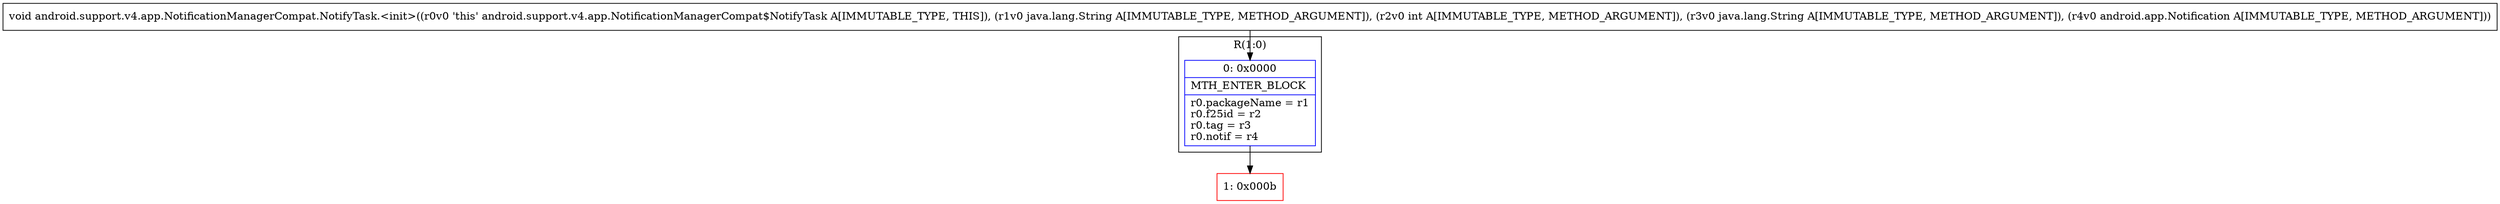 digraph "CFG forandroid.support.v4.app.NotificationManagerCompat.NotifyTask.\<init\>(Ljava\/lang\/String;ILjava\/lang\/String;Landroid\/app\/Notification;)V" {
subgraph cluster_Region_826122740 {
label = "R(1:0)";
node [shape=record,color=blue];
Node_0 [shape=record,label="{0\:\ 0x0000|MTH_ENTER_BLOCK\l|r0.packageName = r1\lr0.f25id = r2\lr0.tag = r3\lr0.notif = r4\l}"];
}
Node_1 [shape=record,color=red,label="{1\:\ 0x000b}"];
MethodNode[shape=record,label="{void android.support.v4.app.NotificationManagerCompat.NotifyTask.\<init\>((r0v0 'this' android.support.v4.app.NotificationManagerCompat$NotifyTask A[IMMUTABLE_TYPE, THIS]), (r1v0 java.lang.String A[IMMUTABLE_TYPE, METHOD_ARGUMENT]), (r2v0 int A[IMMUTABLE_TYPE, METHOD_ARGUMENT]), (r3v0 java.lang.String A[IMMUTABLE_TYPE, METHOD_ARGUMENT]), (r4v0 android.app.Notification A[IMMUTABLE_TYPE, METHOD_ARGUMENT])) }"];
MethodNode -> Node_0;
Node_0 -> Node_1;
}

